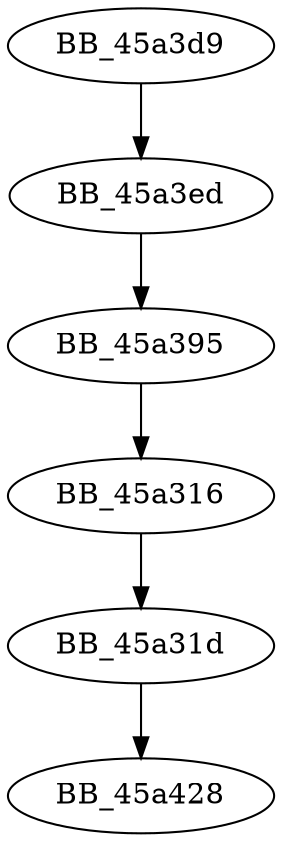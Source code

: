 DiGraph sub_45A3D9{
BB_45a316->BB_45a31d
BB_45a31d->BB_45a428
BB_45a395->BB_45a316
BB_45a3d9->BB_45a3ed
BB_45a3ed->BB_45a395
}

